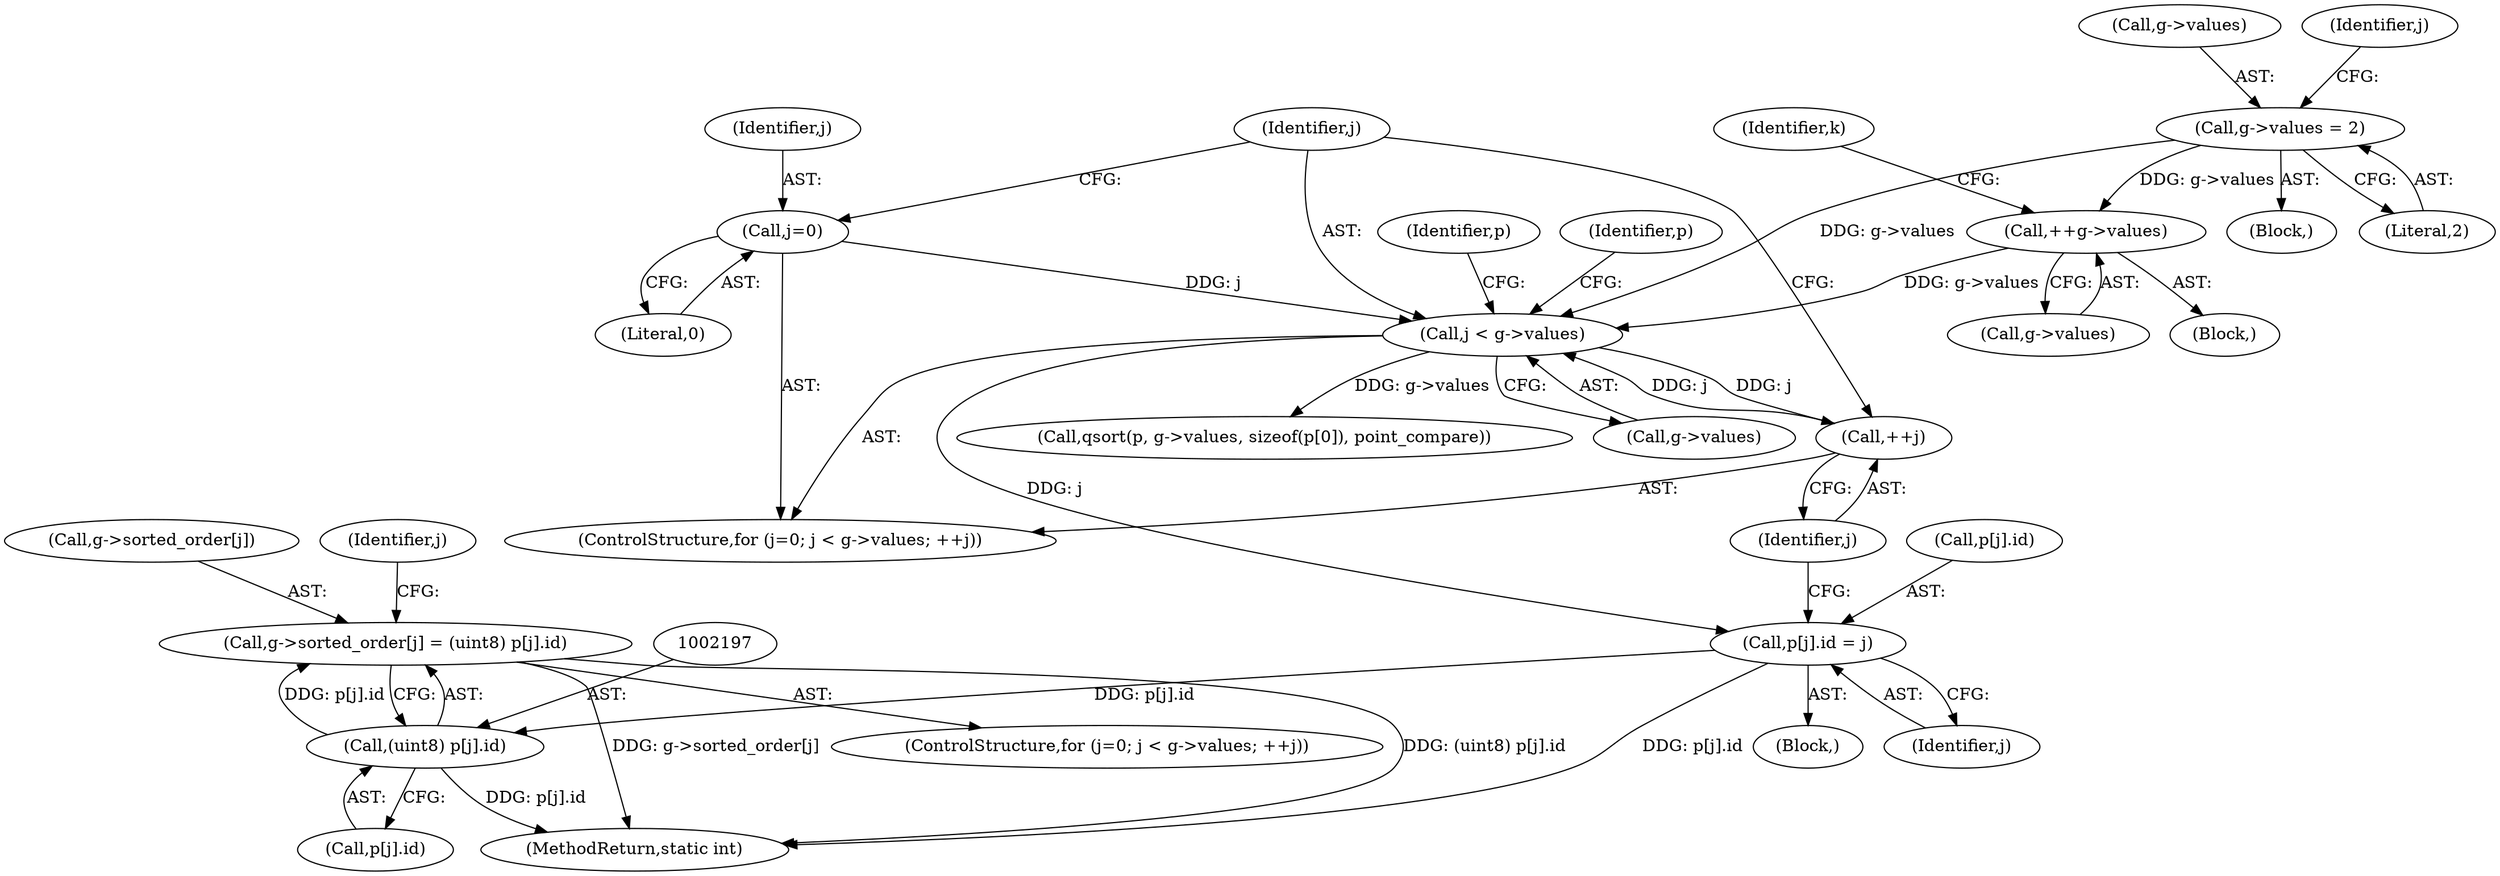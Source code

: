 digraph "0_stb_244d83bc3d859293f55812d48b3db168e581f6ab_0@array" {
"1002190" [label="(Call,g->sorted_order[j] = (uint8) p[j].id)"];
"1002196" [label="(Call,(uint8) p[j].id)"];
"1002162" [label="(Call,p[j].id = j)"];
"1002143" [label="(Call,j < g->values)"];
"1002140" [label="(Call,j=0)"];
"1002148" [label="(Call,++j)"];
"1002083" [label="(Call,g->values = 2)"];
"1002135" [label="(Call,++g->values)"];
"1002143" [label="(Call,j < g->values)"];
"1002140" [label="(Call,j=0)"];
"1003546" [label="(MethodReturn,static int)"];
"1001883" [label="(Block,)"];
"1002189" [label="(Identifier,j)"];
"1002142" [label="(Literal,0)"];
"1002084" [label="(Call,g->values)"];
"1002121" [label="(Block,)"];
"1002141" [label="(Identifier,j)"];
"1002190" [label="(Call,g->sorted_order[j] = (uint8) p[j].id)"];
"1002136" [label="(Call,g->values)"];
"1002169" [label="(Call,qsort(p, g->values, sizeof(p[0]), point_compare))"];
"1002090" [label="(Identifier,j)"];
"1002170" [label="(Identifier,p)"];
"1002150" [label="(Block,)"];
"1002196" [label="(Call,(uint8) p[j].id)"];
"1002149" [label="(Identifier,j)"];
"1002120" [label="(Identifier,k)"];
"1002163" [label="(Call,p[j].id)"];
"1002145" [label="(Call,g->values)"];
"1002087" [label="(Literal,2)"];
"1002135" [label="(Call,++g->values)"];
"1002168" [label="(Identifier,j)"];
"1002191" [label="(Call,g->sorted_order[j])"];
"1002148" [label="(Call,++j)"];
"1002162" [label="(Call,p[j].id = j)"];
"1002144" [label="(Identifier,j)"];
"1002198" [label="(Call,p[j].id)"];
"1002139" [label="(ControlStructure,for (j=0; j < g->values; ++j))"];
"1002083" [label="(Call,g->values = 2)"];
"1002154" [label="(Identifier,p)"];
"1002179" [label="(ControlStructure,for (j=0; j < g->values; ++j))"];
"1002190" -> "1002179"  [label="AST: "];
"1002190" -> "1002196"  [label="CFG: "];
"1002191" -> "1002190"  [label="AST: "];
"1002196" -> "1002190"  [label="AST: "];
"1002189" -> "1002190"  [label="CFG: "];
"1002190" -> "1003546"  [label="DDG: g->sorted_order[j]"];
"1002190" -> "1003546"  [label="DDG: (uint8) p[j].id"];
"1002196" -> "1002190"  [label="DDG: p[j].id"];
"1002196" -> "1002198"  [label="CFG: "];
"1002197" -> "1002196"  [label="AST: "];
"1002198" -> "1002196"  [label="AST: "];
"1002196" -> "1003546"  [label="DDG: p[j].id"];
"1002162" -> "1002196"  [label="DDG: p[j].id"];
"1002162" -> "1002150"  [label="AST: "];
"1002162" -> "1002168"  [label="CFG: "];
"1002163" -> "1002162"  [label="AST: "];
"1002168" -> "1002162"  [label="AST: "];
"1002149" -> "1002162"  [label="CFG: "];
"1002162" -> "1003546"  [label="DDG: p[j].id"];
"1002143" -> "1002162"  [label="DDG: j"];
"1002143" -> "1002139"  [label="AST: "];
"1002143" -> "1002145"  [label="CFG: "];
"1002144" -> "1002143"  [label="AST: "];
"1002145" -> "1002143"  [label="AST: "];
"1002154" -> "1002143"  [label="CFG: "];
"1002170" -> "1002143"  [label="CFG: "];
"1002140" -> "1002143"  [label="DDG: j"];
"1002148" -> "1002143"  [label="DDG: j"];
"1002083" -> "1002143"  [label="DDG: g->values"];
"1002135" -> "1002143"  [label="DDG: g->values"];
"1002143" -> "1002148"  [label="DDG: j"];
"1002143" -> "1002169"  [label="DDG: g->values"];
"1002140" -> "1002139"  [label="AST: "];
"1002140" -> "1002142"  [label="CFG: "];
"1002141" -> "1002140"  [label="AST: "];
"1002142" -> "1002140"  [label="AST: "];
"1002144" -> "1002140"  [label="CFG: "];
"1002148" -> "1002139"  [label="AST: "];
"1002148" -> "1002149"  [label="CFG: "];
"1002149" -> "1002148"  [label="AST: "];
"1002144" -> "1002148"  [label="CFG: "];
"1002083" -> "1001883"  [label="AST: "];
"1002083" -> "1002087"  [label="CFG: "];
"1002084" -> "1002083"  [label="AST: "];
"1002087" -> "1002083"  [label="AST: "];
"1002090" -> "1002083"  [label="CFG: "];
"1002083" -> "1002135"  [label="DDG: g->values"];
"1002135" -> "1002121"  [label="AST: "];
"1002135" -> "1002136"  [label="CFG: "];
"1002136" -> "1002135"  [label="AST: "];
"1002120" -> "1002135"  [label="CFG: "];
}
